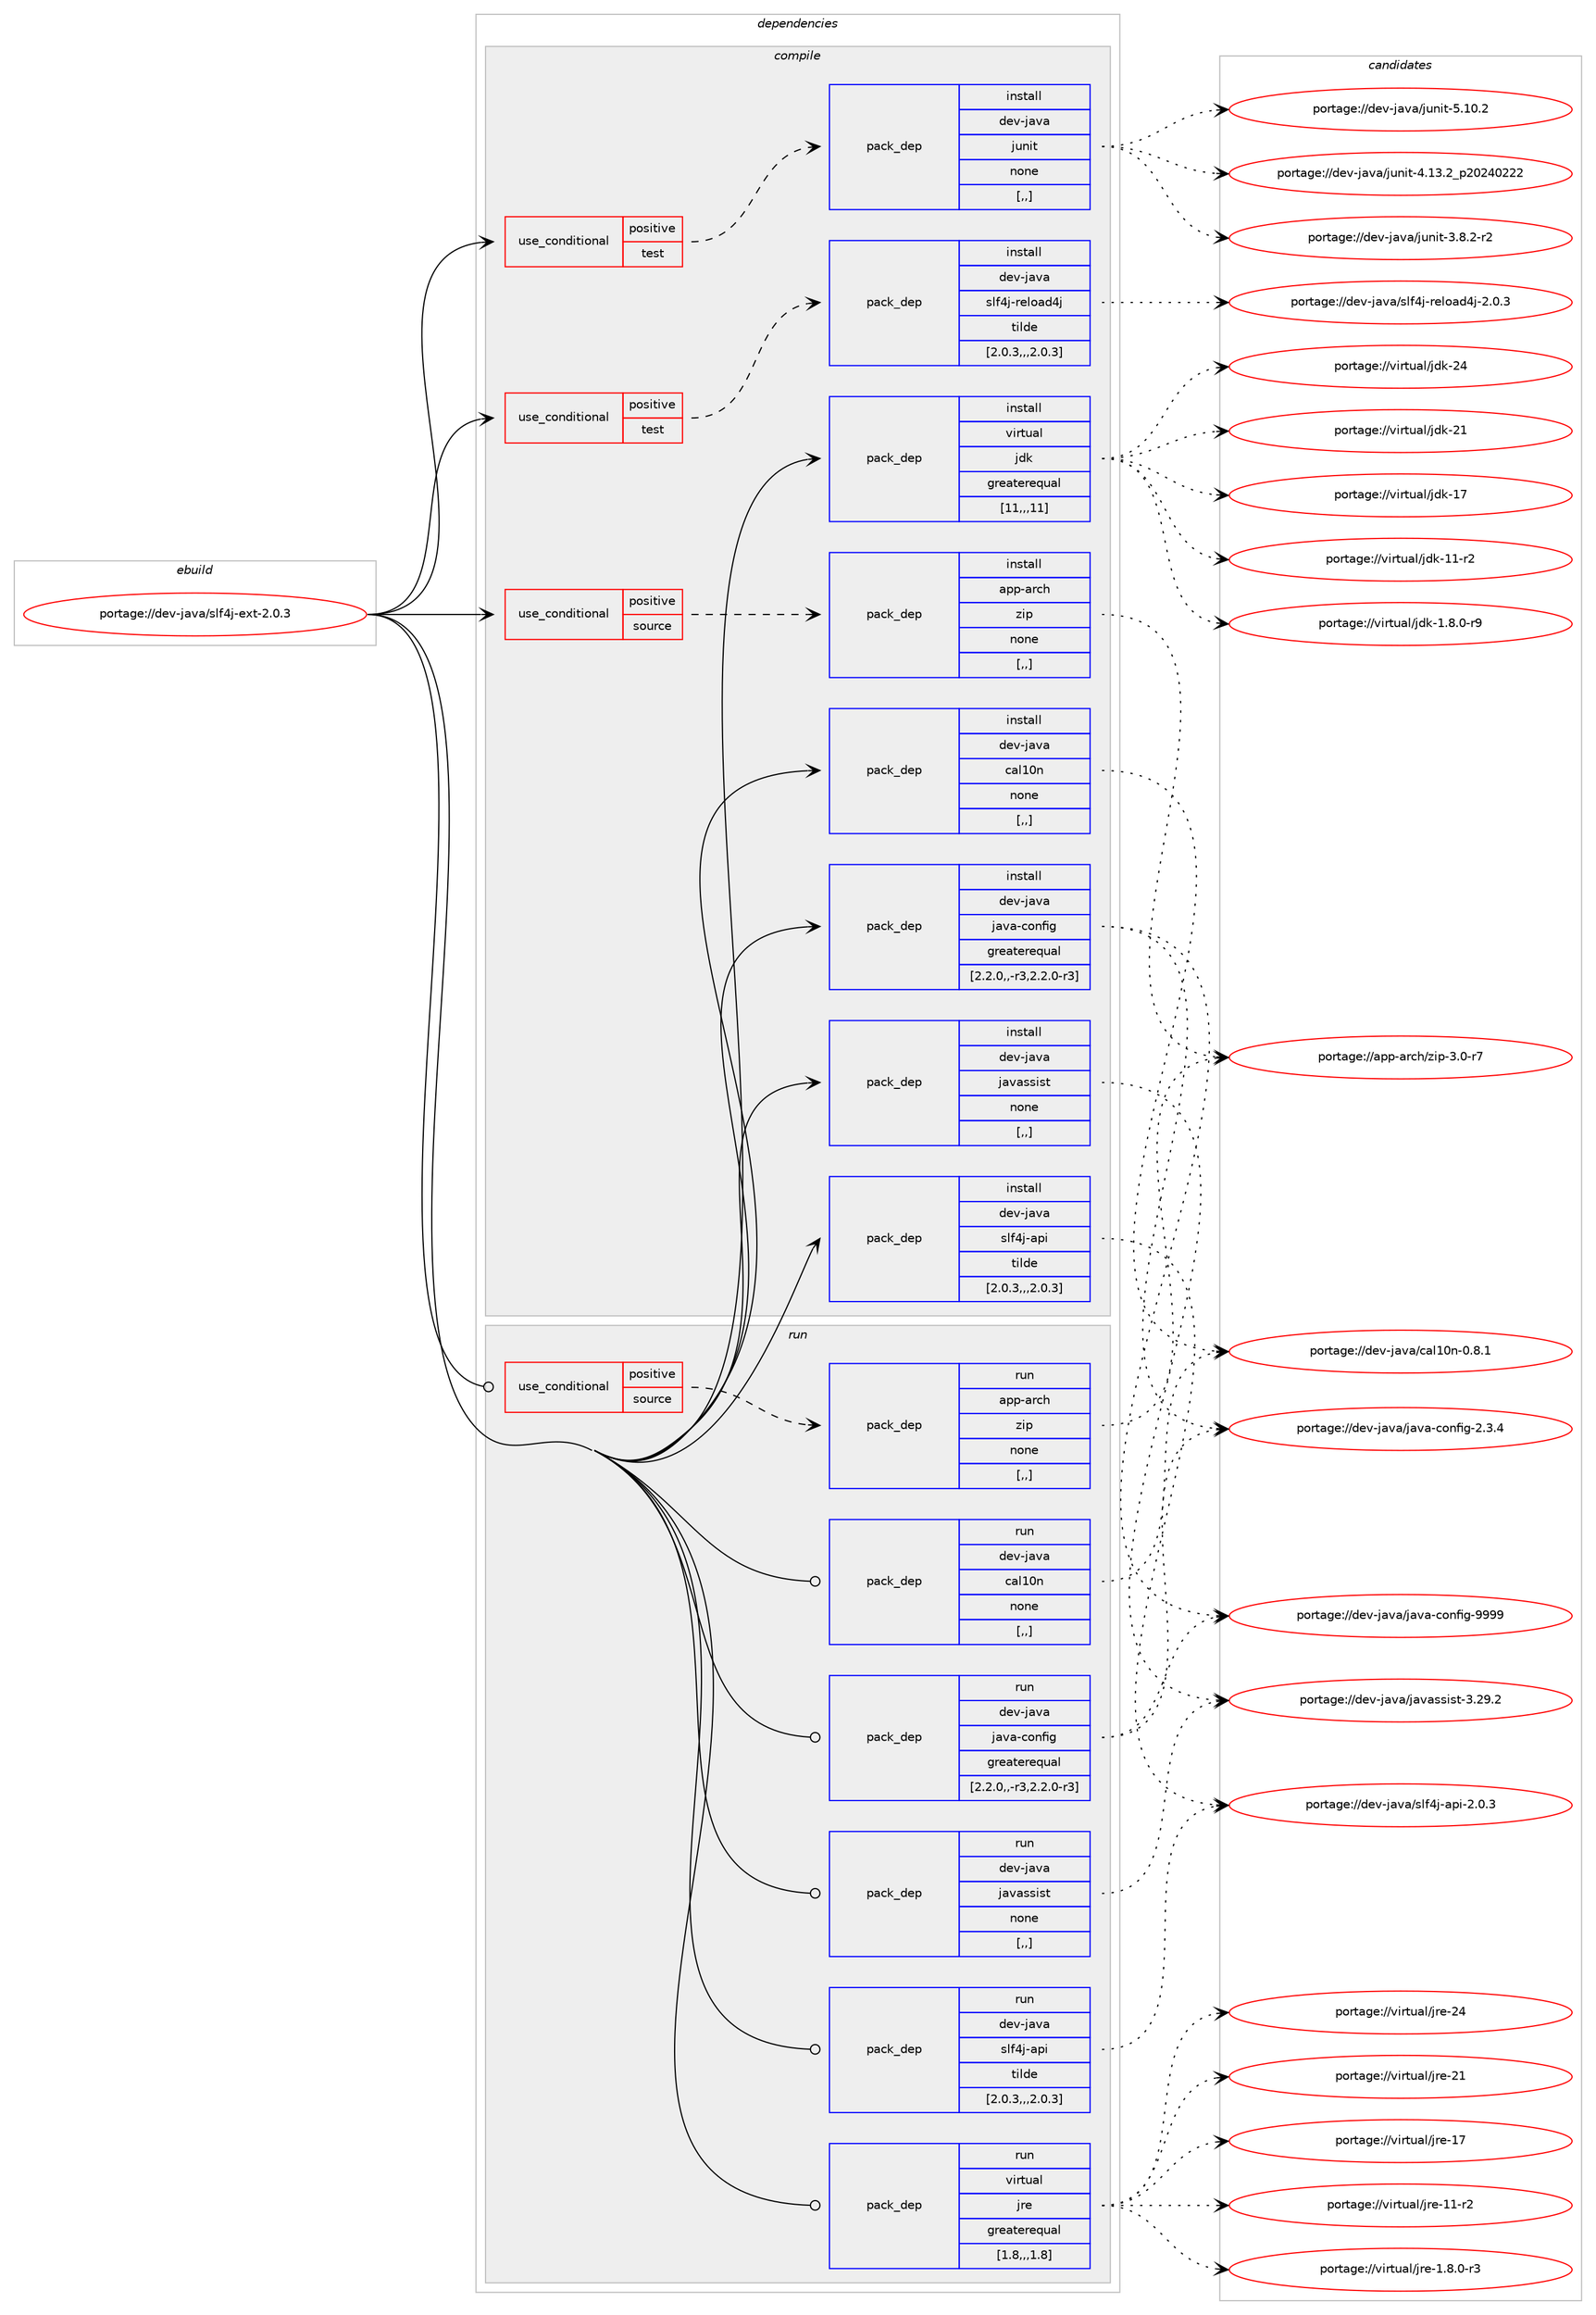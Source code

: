 digraph prolog {

# *************
# Graph options
# *************

newrank=true;
concentrate=true;
compound=true;
graph [rankdir=LR,fontname=Helvetica,fontsize=10,ranksep=1.5];#, ranksep=2.5, nodesep=0.2];
edge  [arrowhead=vee];
node  [fontname=Helvetica,fontsize=10];

# **********
# The ebuild
# **********

subgraph cluster_leftcol {
color=gray;
label=<<i>ebuild</i>>;
id [label="portage://dev-java/slf4j-ext-2.0.3", color=red, width=4, href="../dev-java/slf4j-ext-2.0.3.svg"];
}

# ****************
# The dependencies
# ****************

subgraph cluster_midcol {
color=gray;
label=<<i>dependencies</i>>;
subgraph cluster_compile {
fillcolor="#eeeeee";
style=filled;
label=<<i>compile</i>>;
subgraph cond22460 {
dependency97446 [label=<<TABLE BORDER="0" CELLBORDER="1" CELLSPACING="0" CELLPADDING="4"><TR><TD ROWSPAN="3" CELLPADDING="10">use_conditional</TD></TR><TR><TD>positive</TD></TR><TR><TD>source</TD></TR></TABLE>>, shape=none, color=red];
subgraph pack73920 {
dependency97447 [label=<<TABLE BORDER="0" CELLBORDER="1" CELLSPACING="0" CELLPADDING="4" WIDTH="220"><TR><TD ROWSPAN="6" CELLPADDING="30">pack_dep</TD></TR><TR><TD WIDTH="110">install</TD></TR><TR><TD>app-arch</TD></TR><TR><TD>zip</TD></TR><TR><TD>none</TD></TR><TR><TD>[,,]</TD></TR></TABLE>>, shape=none, color=blue];
}
dependency97446:e -> dependency97447:w [weight=20,style="dashed",arrowhead="vee"];
}
id:e -> dependency97446:w [weight=20,style="solid",arrowhead="vee"];
subgraph cond22461 {
dependency97448 [label=<<TABLE BORDER="0" CELLBORDER="1" CELLSPACING="0" CELLPADDING="4"><TR><TD ROWSPAN="3" CELLPADDING="10">use_conditional</TD></TR><TR><TD>positive</TD></TR><TR><TD>test</TD></TR></TABLE>>, shape=none, color=red];
subgraph pack73921 {
dependency97449 [label=<<TABLE BORDER="0" CELLBORDER="1" CELLSPACING="0" CELLPADDING="4" WIDTH="220"><TR><TD ROWSPAN="6" CELLPADDING="30">pack_dep</TD></TR><TR><TD WIDTH="110">install</TD></TR><TR><TD>dev-java</TD></TR><TR><TD>junit</TD></TR><TR><TD>none</TD></TR><TR><TD>[,,]</TD></TR></TABLE>>, shape=none, color=blue];
}
dependency97448:e -> dependency97449:w [weight=20,style="dashed",arrowhead="vee"];
}
id:e -> dependency97448:w [weight=20,style="solid",arrowhead="vee"];
subgraph cond22462 {
dependency97450 [label=<<TABLE BORDER="0" CELLBORDER="1" CELLSPACING="0" CELLPADDING="4"><TR><TD ROWSPAN="3" CELLPADDING="10">use_conditional</TD></TR><TR><TD>positive</TD></TR><TR><TD>test</TD></TR></TABLE>>, shape=none, color=red];
subgraph pack73922 {
dependency97451 [label=<<TABLE BORDER="0" CELLBORDER="1" CELLSPACING="0" CELLPADDING="4" WIDTH="220"><TR><TD ROWSPAN="6" CELLPADDING="30">pack_dep</TD></TR><TR><TD WIDTH="110">install</TD></TR><TR><TD>dev-java</TD></TR><TR><TD>slf4j-reload4j</TD></TR><TR><TD>tilde</TD></TR><TR><TD>[2.0.3,,,2.0.3]</TD></TR></TABLE>>, shape=none, color=blue];
}
dependency97450:e -> dependency97451:w [weight=20,style="dashed",arrowhead="vee"];
}
id:e -> dependency97450:w [weight=20,style="solid",arrowhead="vee"];
subgraph pack73923 {
dependency97452 [label=<<TABLE BORDER="0" CELLBORDER="1" CELLSPACING="0" CELLPADDING="4" WIDTH="220"><TR><TD ROWSPAN="6" CELLPADDING="30">pack_dep</TD></TR><TR><TD WIDTH="110">install</TD></TR><TR><TD>dev-java</TD></TR><TR><TD>cal10n</TD></TR><TR><TD>none</TD></TR><TR><TD>[,,]</TD></TR></TABLE>>, shape=none, color=blue];
}
id:e -> dependency97452:w [weight=20,style="solid",arrowhead="vee"];
subgraph pack73924 {
dependency97453 [label=<<TABLE BORDER="0" CELLBORDER="1" CELLSPACING="0" CELLPADDING="4" WIDTH="220"><TR><TD ROWSPAN="6" CELLPADDING="30">pack_dep</TD></TR><TR><TD WIDTH="110">install</TD></TR><TR><TD>dev-java</TD></TR><TR><TD>java-config</TD></TR><TR><TD>greaterequal</TD></TR><TR><TD>[2.2.0,,-r3,2.2.0-r3]</TD></TR></TABLE>>, shape=none, color=blue];
}
id:e -> dependency97453:w [weight=20,style="solid",arrowhead="vee"];
subgraph pack73925 {
dependency97454 [label=<<TABLE BORDER="0" CELLBORDER="1" CELLSPACING="0" CELLPADDING="4" WIDTH="220"><TR><TD ROWSPAN="6" CELLPADDING="30">pack_dep</TD></TR><TR><TD WIDTH="110">install</TD></TR><TR><TD>dev-java</TD></TR><TR><TD>javassist</TD></TR><TR><TD>none</TD></TR><TR><TD>[,,]</TD></TR></TABLE>>, shape=none, color=blue];
}
id:e -> dependency97454:w [weight=20,style="solid",arrowhead="vee"];
subgraph pack73926 {
dependency97455 [label=<<TABLE BORDER="0" CELLBORDER="1" CELLSPACING="0" CELLPADDING="4" WIDTH="220"><TR><TD ROWSPAN="6" CELLPADDING="30">pack_dep</TD></TR><TR><TD WIDTH="110">install</TD></TR><TR><TD>dev-java</TD></TR><TR><TD>slf4j-api</TD></TR><TR><TD>tilde</TD></TR><TR><TD>[2.0.3,,,2.0.3]</TD></TR></TABLE>>, shape=none, color=blue];
}
id:e -> dependency97455:w [weight=20,style="solid",arrowhead="vee"];
subgraph pack73927 {
dependency97456 [label=<<TABLE BORDER="0" CELLBORDER="1" CELLSPACING="0" CELLPADDING="4" WIDTH="220"><TR><TD ROWSPAN="6" CELLPADDING="30">pack_dep</TD></TR><TR><TD WIDTH="110">install</TD></TR><TR><TD>virtual</TD></TR><TR><TD>jdk</TD></TR><TR><TD>greaterequal</TD></TR><TR><TD>[11,,,11]</TD></TR></TABLE>>, shape=none, color=blue];
}
id:e -> dependency97456:w [weight=20,style="solid",arrowhead="vee"];
}
subgraph cluster_compileandrun {
fillcolor="#eeeeee";
style=filled;
label=<<i>compile and run</i>>;
}
subgraph cluster_run {
fillcolor="#eeeeee";
style=filled;
label=<<i>run</i>>;
subgraph cond22463 {
dependency97457 [label=<<TABLE BORDER="0" CELLBORDER="1" CELLSPACING="0" CELLPADDING="4"><TR><TD ROWSPAN="3" CELLPADDING="10">use_conditional</TD></TR><TR><TD>positive</TD></TR><TR><TD>source</TD></TR></TABLE>>, shape=none, color=red];
subgraph pack73928 {
dependency97458 [label=<<TABLE BORDER="0" CELLBORDER="1" CELLSPACING="0" CELLPADDING="4" WIDTH="220"><TR><TD ROWSPAN="6" CELLPADDING="30">pack_dep</TD></TR><TR><TD WIDTH="110">run</TD></TR><TR><TD>app-arch</TD></TR><TR><TD>zip</TD></TR><TR><TD>none</TD></TR><TR><TD>[,,]</TD></TR></TABLE>>, shape=none, color=blue];
}
dependency97457:e -> dependency97458:w [weight=20,style="dashed",arrowhead="vee"];
}
id:e -> dependency97457:w [weight=20,style="solid",arrowhead="odot"];
subgraph pack73929 {
dependency97459 [label=<<TABLE BORDER="0" CELLBORDER="1" CELLSPACING="0" CELLPADDING="4" WIDTH="220"><TR><TD ROWSPAN="6" CELLPADDING="30">pack_dep</TD></TR><TR><TD WIDTH="110">run</TD></TR><TR><TD>dev-java</TD></TR><TR><TD>cal10n</TD></TR><TR><TD>none</TD></TR><TR><TD>[,,]</TD></TR></TABLE>>, shape=none, color=blue];
}
id:e -> dependency97459:w [weight=20,style="solid",arrowhead="odot"];
subgraph pack73930 {
dependency97460 [label=<<TABLE BORDER="0" CELLBORDER="1" CELLSPACING="0" CELLPADDING="4" WIDTH="220"><TR><TD ROWSPAN="6" CELLPADDING="30">pack_dep</TD></TR><TR><TD WIDTH="110">run</TD></TR><TR><TD>dev-java</TD></TR><TR><TD>java-config</TD></TR><TR><TD>greaterequal</TD></TR><TR><TD>[2.2.0,,-r3,2.2.0-r3]</TD></TR></TABLE>>, shape=none, color=blue];
}
id:e -> dependency97460:w [weight=20,style="solid",arrowhead="odot"];
subgraph pack73931 {
dependency97461 [label=<<TABLE BORDER="0" CELLBORDER="1" CELLSPACING="0" CELLPADDING="4" WIDTH="220"><TR><TD ROWSPAN="6" CELLPADDING="30">pack_dep</TD></TR><TR><TD WIDTH="110">run</TD></TR><TR><TD>dev-java</TD></TR><TR><TD>javassist</TD></TR><TR><TD>none</TD></TR><TR><TD>[,,]</TD></TR></TABLE>>, shape=none, color=blue];
}
id:e -> dependency97461:w [weight=20,style="solid",arrowhead="odot"];
subgraph pack73932 {
dependency97462 [label=<<TABLE BORDER="0" CELLBORDER="1" CELLSPACING="0" CELLPADDING="4" WIDTH="220"><TR><TD ROWSPAN="6" CELLPADDING="30">pack_dep</TD></TR><TR><TD WIDTH="110">run</TD></TR><TR><TD>dev-java</TD></TR><TR><TD>slf4j-api</TD></TR><TR><TD>tilde</TD></TR><TR><TD>[2.0.3,,,2.0.3]</TD></TR></TABLE>>, shape=none, color=blue];
}
id:e -> dependency97462:w [weight=20,style="solid",arrowhead="odot"];
subgraph pack73933 {
dependency97463 [label=<<TABLE BORDER="0" CELLBORDER="1" CELLSPACING="0" CELLPADDING="4" WIDTH="220"><TR><TD ROWSPAN="6" CELLPADDING="30">pack_dep</TD></TR><TR><TD WIDTH="110">run</TD></TR><TR><TD>virtual</TD></TR><TR><TD>jre</TD></TR><TR><TD>greaterequal</TD></TR><TR><TD>[1.8,,,1.8]</TD></TR></TABLE>>, shape=none, color=blue];
}
id:e -> dependency97463:w [weight=20,style="solid",arrowhead="odot"];
}
}

# **************
# The candidates
# **************

subgraph cluster_choices {
rank=same;
color=gray;
label=<<i>candidates</i>>;

subgraph choice73920 {
color=black;
nodesep=1;
choice9711211245971149910447122105112455146484511455 [label="portage://app-arch/zip-3.0-r7", color=red, width=4,href="../app-arch/zip-3.0-r7.svg"];
dependency97447:e -> choice9711211245971149910447122105112455146484511455:w [style=dotted,weight="100"];
}
subgraph choice73921 {
color=black;
nodesep=1;
choice1001011184510697118974710611711010511645534649484650 [label="portage://dev-java/junit-5.10.2", color=red, width=4,href="../dev-java/junit-5.10.2.svg"];
choice1001011184510697118974710611711010511645524649514650951125048505248505050 [label="portage://dev-java/junit-4.13.2_p20240222", color=red, width=4,href="../dev-java/junit-4.13.2_p20240222.svg"];
choice100101118451069711897471061171101051164551465646504511450 [label="portage://dev-java/junit-3.8.2-r2", color=red, width=4,href="../dev-java/junit-3.8.2-r2.svg"];
dependency97449:e -> choice1001011184510697118974710611711010511645534649484650:w [style=dotted,weight="100"];
dependency97449:e -> choice1001011184510697118974710611711010511645524649514650951125048505248505050:w [style=dotted,weight="100"];
dependency97449:e -> choice100101118451069711897471061171101051164551465646504511450:w [style=dotted,weight="100"];
}
subgraph choice73922 {
color=black;
nodesep=1;
choice1001011184510697118974711510810252106451141011081119710052106455046484651 [label="portage://dev-java/slf4j-reload4j-2.0.3", color=red, width=4,href="../dev-java/slf4j-reload4j-2.0.3.svg"];
dependency97451:e -> choice1001011184510697118974711510810252106451141011081119710052106455046484651:w [style=dotted,weight="100"];
}
subgraph choice73923 {
color=black;
nodesep=1;
choice1001011184510697118974799971084948110454846564649 [label="portage://dev-java/cal10n-0.8.1", color=red, width=4,href="../dev-java/cal10n-0.8.1.svg"];
dependency97452:e -> choice1001011184510697118974799971084948110454846564649:w [style=dotted,weight="100"];
}
subgraph choice73924 {
color=black;
nodesep=1;
choice10010111845106971189747106971189745991111101021051034557575757 [label="portage://dev-java/java-config-9999", color=red, width=4,href="../dev-java/java-config-9999.svg"];
choice1001011184510697118974710697118974599111110102105103455046514652 [label="portage://dev-java/java-config-2.3.4", color=red, width=4,href="../dev-java/java-config-2.3.4.svg"];
dependency97453:e -> choice10010111845106971189747106971189745991111101021051034557575757:w [style=dotted,weight="100"];
dependency97453:e -> choice1001011184510697118974710697118974599111110102105103455046514652:w [style=dotted,weight="100"];
}
subgraph choice73925 {
color=black;
nodesep=1;
choice10010111845106971189747106971189711511510511511645514650574650 [label="portage://dev-java/javassist-3.29.2", color=red, width=4,href="../dev-java/javassist-3.29.2.svg"];
dependency97454:e -> choice10010111845106971189747106971189711511510511511645514650574650:w [style=dotted,weight="100"];
}
subgraph choice73926 {
color=black;
nodesep=1;
choice10010111845106971189747115108102521064597112105455046484651 [label="portage://dev-java/slf4j-api-2.0.3", color=red, width=4,href="../dev-java/slf4j-api-2.0.3.svg"];
dependency97455:e -> choice10010111845106971189747115108102521064597112105455046484651:w [style=dotted,weight="100"];
}
subgraph choice73927 {
color=black;
nodesep=1;
choice1181051141161179710847106100107455052 [label="portage://virtual/jdk-24", color=red, width=4,href="../virtual/jdk-24.svg"];
choice1181051141161179710847106100107455049 [label="portage://virtual/jdk-21", color=red, width=4,href="../virtual/jdk-21.svg"];
choice1181051141161179710847106100107454955 [label="portage://virtual/jdk-17", color=red, width=4,href="../virtual/jdk-17.svg"];
choice11810511411611797108471061001074549494511450 [label="portage://virtual/jdk-11-r2", color=red, width=4,href="../virtual/jdk-11-r2.svg"];
choice11810511411611797108471061001074549465646484511457 [label="portage://virtual/jdk-1.8.0-r9", color=red, width=4,href="../virtual/jdk-1.8.0-r9.svg"];
dependency97456:e -> choice1181051141161179710847106100107455052:w [style=dotted,weight="100"];
dependency97456:e -> choice1181051141161179710847106100107455049:w [style=dotted,weight="100"];
dependency97456:e -> choice1181051141161179710847106100107454955:w [style=dotted,weight="100"];
dependency97456:e -> choice11810511411611797108471061001074549494511450:w [style=dotted,weight="100"];
dependency97456:e -> choice11810511411611797108471061001074549465646484511457:w [style=dotted,weight="100"];
}
subgraph choice73928 {
color=black;
nodesep=1;
choice9711211245971149910447122105112455146484511455 [label="portage://app-arch/zip-3.0-r7", color=red, width=4,href="../app-arch/zip-3.0-r7.svg"];
dependency97458:e -> choice9711211245971149910447122105112455146484511455:w [style=dotted,weight="100"];
}
subgraph choice73929 {
color=black;
nodesep=1;
choice1001011184510697118974799971084948110454846564649 [label="portage://dev-java/cal10n-0.8.1", color=red, width=4,href="../dev-java/cal10n-0.8.1.svg"];
dependency97459:e -> choice1001011184510697118974799971084948110454846564649:w [style=dotted,weight="100"];
}
subgraph choice73930 {
color=black;
nodesep=1;
choice10010111845106971189747106971189745991111101021051034557575757 [label="portage://dev-java/java-config-9999", color=red, width=4,href="../dev-java/java-config-9999.svg"];
choice1001011184510697118974710697118974599111110102105103455046514652 [label="portage://dev-java/java-config-2.3.4", color=red, width=4,href="../dev-java/java-config-2.3.4.svg"];
dependency97460:e -> choice10010111845106971189747106971189745991111101021051034557575757:w [style=dotted,weight="100"];
dependency97460:e -> choice1001011184510697118974710697118974599111110102105103455046514652:w [style=dotted,weight="100"];
}
subgraph choice73931 {
color=black;
nodesep=1;
choice10010111845106971189747106971189711511510511511645514650574650 [label="portage://dev-java/javassist-3.29.2", color=red, width=4,href="../dev-java/javassist-3.29.2.svg"];
dependency97461:e -> choice10010111845106971189747106971189711511510511511645514650574650:w [style=dotted,weight="100"];
}
subgraph choice73932 {
color=black;
nodesep=1;
choice10010111845106971189747115108102521064597112105455046484651 [label="portage://dev-java/slf4j-api-2.0.3", color=red, width=4,href="../dev-java/slf4j-api-2.0.3.svg"];
dependency97462:e -> choice10010111845106971189747115108102521064597112105455046484651:w [style=dotted,weight="100"];
}
subgraph choice73933 {
color=black;
nodesep=1;
choice1181051141161179710847106114101455052 [label="portage://virtual/jre-24", color=red, width=4,href="../virtual/jre-24.svg"];
choice1181051141161179710847106114101455049 [label="portage://virtual/jre-21", color=red, width=4,href="../virtual/jre-21.svg"];
choice1181051141161179710847106114101454955 [label="portage://virtual/jre-17", color=red, width=4,href="../virtual/jre-17.svg"];
choice11810511411611797108471061141014549494511450 [label="portage://virtual/jre-11-r2", color=red, width=4,href="../virtual/jre-11-r2.svg"];
choice11810511411611797108471061141014549465646484511451 [label="portage://virtual/jre-1.8.0-r3", color=red, width=4,href="../virtual/jre-1.8.0-r3.svg"];
dependency97463:e -> choice1181051141161179710847106114101455052:w [style=dotted,weight="100"];
dependency97463:e -> choice1181051141161179710847106114101455049:w [style=dotted,weight="100"];
dependency97463:e -> choice1181051141161179710847106114101454955:w [style=dotted,weight="100"];
dependency97463:e -> choice11810511411611797108471061141014549494511450:w [style=dotted,weight="100"];
dependency97463:e -> choice11810511411611797108471061141014549465646484511451:w [style=dotted,weight="100"];
}
}

}
